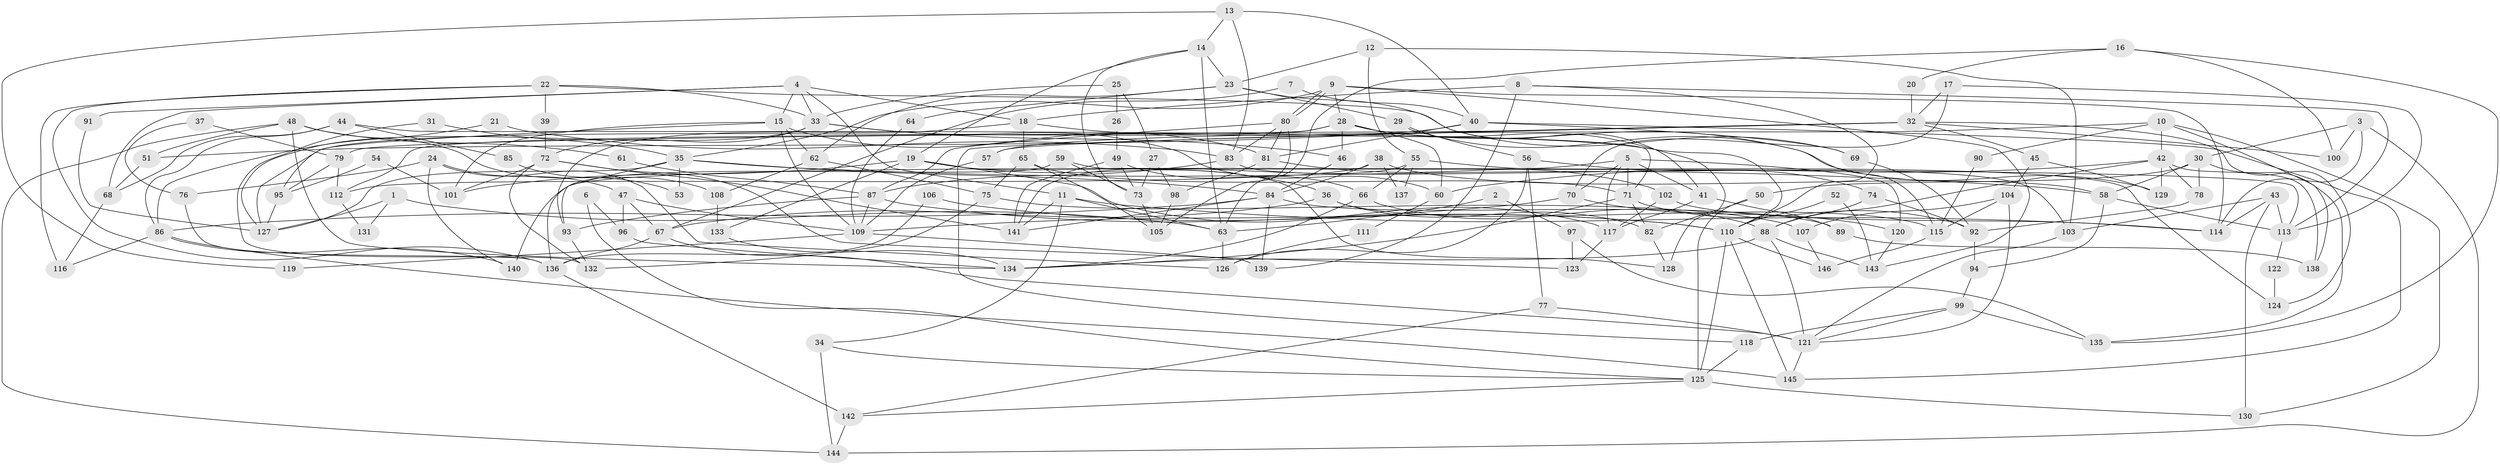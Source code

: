 // coarse degree distribution, {3: 0.1875, 6: 0.20833333333333334, 5: 0.11458333333333333, 8: 0.10416666666666667, 2: 0.13541666666666666, 7: 0.07291666666666667, 9: 0.020833333333333332, 12: 0.010416666666666666, 4: 0.14583333333333334}
// Generated by graph-tools (version 1.1) at 2025/42/03/06/25 10:42:00]
// undirected, 146 vertices, 292 edges
graph export_dot {
graph [start="1"]
  node [color=gray90,style=filled];
  1;
  2;
  3;
  4;
  5;
  6;
  7;
  8;
  9;
  10;
  11;
  12;
  13;
  14;
  15;
  16;
  17;
  18;
  19;
  20;
  21;
  22;
  23;
  24;
  25;
  26;
  27;
  28;
  29;
  30;
  31;
  32;
  33;
  34;
  35;
  36;
  37;
  38;
  39;
  40;
  41;
  42;
  43;
  44;
  45;
  46;
  47;
  48;
  49;
  50;
  51;
  52;
  53;
  54;
  55;
  56;
  57;
  58;
  59;
  60;
  61;
  62;
  63;
  64;
  65;
  66;
  67;
  68;
  69;
  70;
  71;
  72;
  73;
  74;
  75;
  76;
  77;
  78;
  79;
  80;
  81;
  82;
  83;
  84;
  85;
  86;
  87;
  88;
  89;
  90;
  91;
  92;
  93;
  94;
  95;
  96;
  97;
  98;
  99;
  100;
  101;
  102;
  103;
  104;
  105;
  106;
  107;
  108;
  109;
  110;
  111;
  112;
  113;
  114;
  115;
  116;
  117;
  118;
  119;
  120;
  121;
  122;
  123;
  124;
  125;
  126;
  127;
  128;
  129;
  130;
  131;
  132;
  133;
  134;
  135;
  136;
  137;
  138;
  139;
  140;
  141;
  142;
  143;
  144;
  145;
  146;
  1 -- 127;
  1 -- 63;
  1 -- 131;
  2 -- 63;
  2 -- 97;
  3 -- 30;
  3 -- 114;
  3 -- 100;
  3 -- 144;
  4 -- 11;
  4 -- 33;
  4 -- 15;
  4 -- 18;
  4 -- 68;
  4 -- 91;
  5 -- 70;
  5 -- 71;
  5 -- 41;
  5 -- 117;
  5 -- 120;
  5 -- 140;
  6 -- 96;
  6 -- 125;
  7 -- 40;
  7 -- 67;
  8 -- 110;
  8 -- 18;
  8 -- 113;
  8 -- 139;
  9 -- 35;
  9 -- 80;
  9 -- 80;
  9 -- 28;
  9 -- 114;
  9 -- 143;
  10 -- 57;
  10 -- 138;
  10 -- 42;
  10 -- 90;
  10 -- 130;
  11 -- 114;
  11 -- 34;
  11 -- 63;
  11 -- 141;
  12 -- 55;
  12 -- 23;
  12 -- 103;
  13 -- 40;
  13 -- 83;
  13 -- 14;
  13 -- 119;
  14 -- 19;
  14 -- 23;
  14 -- 63;
  14 -- 73;
  15 -- 81;
  15 -- 62;
  15 -- 95;
  15 -- 101;
  15 -- 109;
  16 -- 63;
  16 -- 100;
  16 -- 20;
  16 -- 135;
  17 -- 113;
  17 -- 70;
  17 -- 32;
  18 -- 65;
  18 -- 93;
  18 -- 110;
  19 -- 36;
  19 -- 117;
  19 -- 101;
  19 -- 128;
  19 -- 133;
  20 -- 32;
  21 -- 83;
  21 -- 86;
  22 -- 33;
  22 -- 69;
  22 -- 39;
  22 -- 116;
  22 -- 136;
  23 -- 41;
  23 -- 29;
  23 -- 62;
  23 -- 64;
  24 -- 140;
  24 -- 47;
  24 -- 76;
  24 -- 126;
  25 -- 27;
  25 -- 33;
  25 -- 26;
  26 -- 49;
  27 -- 73;
  27 -- 98;
  28 -- 127;
  28 -- 46;
  28 -- 60;
  28 -- 112;
  28 -- 128;
  28 -- 129;
  29 -- 115;
  29 -- 56;
  30 -- 58;
  30 -- 78;
  30 -- 50;
  30 -- 135;
  31 -- 132;
  31 -- 35;
  32 -- 118;
  32 -- 45;
  32 -- 57;
  32 -- 79;
  32 -- 100;
  32 -- 124;
  33 -- 72;
  33 -- 46;
  33 -- 60;
  33 -- 127;
  34 -- 125;
  34 -- 144;
  35 -- 58;
  35 -- 93;
  35 -- 53;
  35 -- 84;
  35 -- 127;
  36 -- 115;
  36 -- 82;
  36 -- 67;
  37 -- 76;
  37 -- 79;
  38 -- 84;
  38 -- 112;
  38 -- 58;
  38 -- 137;
  39 -- 72;
  40 -- 51;
  40 -- 145;
  40 -- 69;
  40 -- 81;
  41 -- 117;
  41 -- 89;
  42 -- 60;
  42 -- 78;
  42 -- 88;
  42 -- 129;
  42 -- 138;
  43 -- 130;
  43 -- 103;
  43 -- 113;
  43 -- 114;
  44 -- 86;
  44 -- 71;
  44 -- 68;
  44 -- 85;
  45 -- 129;
  45 -- 104;
  46 -- 84;
  47 -- 67;
  47 -- 109;
  47 -- 96;
  48 -- 134;
  48 -- 144;
  48 -- 51;
  48 -- 53;
  48 -- 61;
  49 -- 73;
  49 -- 141;
  49 -- 66;
  50 -- 125;
  50 -- 82;
  51 -- 68;
  52 -- 143;
  52 -- 110;
  54 -- 101;
  54 -- 95;
  55 -- 66;
  55 -- 141;
  55 -- 124;
  55 -- 137;
  56 -- 126;
  56 -- 74;
  56 -- 77;
  57 -- 109;
  58 -- 113;
  58 -- 94;
  59 -- 136;
  59 -- 113;
  59 -- 73;
  60 -- 111;
  61 -- 87;
  62 -- 75;
  62 -- 108;
  63 -- 126;
  64 -- 109;
  65 -- 75;
  65 -- 71;
  65 -- 105;
  66 -- 134;
  66 -- 88;
  67 -- 121;
  67 -- 136;
  68 -- 116;
  69 -- 92;
  70 -- 120;
  70 -- 109;
  71 -- 82;
  71 -- 92;
  71 -- 134;
  72 -- 141;
  72 -- 101;
  72 -- 123;
  72 -- 132;
  73 -- 105;
  74 -- 88;
  74 -- 92;
  75 -- 132;
  75 -- 107;
  76 -- 136;
  77 -- 121;
  77 -- 142;
  78 -- 92;
  79 -- 95;
  79 -- 112;
  80 -- 105;
  80 -- 81;
  80 -- 83;
  80 -- 87;
  81 -- 98;
  81 -- 102;
  82 -- 128;
  83 -- 87;
  83 -- 103;
  84 -- 86;
  84 -- 89;
  84 -- 139;
  84 -- 141;
  85 -- 108;
  86 -- 145;
  86 -- 116;
  86 -- 140;
  87 -- 109;
  87 -- 93;
  87 -- 110;
  88 -- 121;
  88 -- 134;
  88 -- 143;
  89 -- 138;
  90 -- 115;
  91 -- 127;
  92 -- 94;
  93 -- 132;
  94 -- 99;
  95 -- 127;
  96 -- 134;
  97 -- 123;
  97 -- 135;
  98 -- 105;
  99 -- 135;
  99 -- 121;
  99 -- 118;
  102 -- 114;
  102 -- 117;
  103 -- 121;
  104 -- 121;
  104 -- 107;
  104 -- 115;
  106 -- 136;
  106 -- 110;
  107 -- 146;
  108 -- 133;
  109 -- 139;
  109 -- 119;
  110 -- 125;
  110 -- 145;
  110 -- 146;
  111 -- 126;
  112 -- 131;
  113 -- 122;
  115 -- 146;
  117 -- 123;
  118 -- 125;
  120 -- 143;
  121 -- 145;
  122 -- 124;
  125 -- 142;
  125 -- 130;
  133 -- 134;
  136 -- 142;
  142 -- 144;
}

